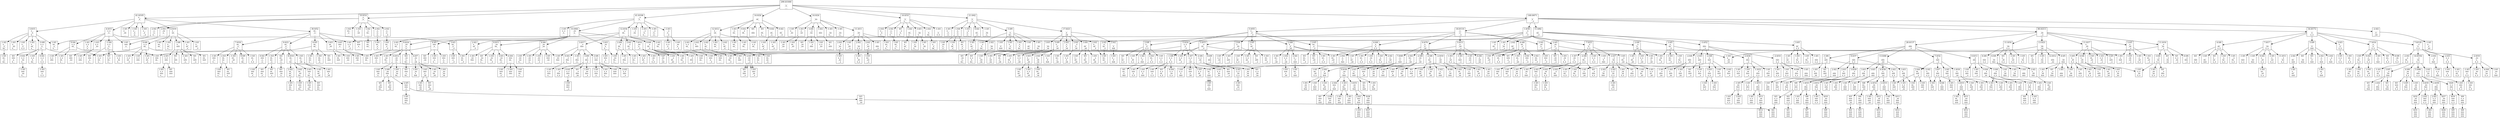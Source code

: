 digraph G {
    node [shape=box];
    "299.0/1000
___
_x_
___
" -> "41.0/105
o__
_x_
___
"
    "299.0/1000
___
_x_
___
" -> "10.0/14
_o_
_x_
___
"
    "299.0/1000
___
_x_
___
" -> "41.0/106
__o
_x_
___
"
    "299.0/1000
___
_x_
___
" -> "14.0/24
___
ox_
___
"
    "299.0/1000
___
_x_
___
" -> "14.0/24
___
_xo
___
"
    "299.0/1000
___
_x_
___
" -> "10.0/14
___
_x_
o__
"
    "299.0/1000
___
_x_
___
" -> "21.0/42
___
_x_
_o_
"
    "299.0/1000
___
_x_
___
" -> "148.0/671
___
_x_
__o
"
    "41.0/105
o__
_x_
___
" -> "30.0/52
ox_
_x_
___
"
    "41.0/105
o__
_x_
___
" -> "4.0/15
o_x
_x_
___
"
    "41.0/105
o__
_x_
___
" -> "6.0/19
o__
xx_
___
"
    "41.0/105
o__
_x_
___
" -> "-1.0/1
o__
_xx
___
"
    "41.0/105
o__
_x_
___
" -> "3.0/15
o__
_x_
x__
"
    "41.0/105
o__
_x_
___
" -> "-1.0/1
o__
_x_
_x_
"
    "41.0/105
o__
_x_
___
" -> "-1.0/1
o__
_x_
__x
"
    "10.0/14
_o_
_x_
___
" -> "1.0/2
xo_
_x_
___
"
    "10.0/14
_o_
_x_
___
" -> "2.0/2
_ox
_x_
___
"
    "10.0/14
_o_
_x_
___
" -> "1.0/2
_o_
xx_
___
"
    "10.0/14
_o_
_x_
___
" -> "-1.0/1
_o_
_xx
___
"
    "10.0/14
_o_
_x_
___
" -> "2.0/2
_o_
_x_
x__
"
    "10.0/14
_o_
_x_
___
" -> "2.0/2
_o_
_x_
_x_
"
    "10.0/14
_o_
_x_
___
" -> "2.0/2
_o_
_x_
__x
"
    "41.0/106
__o
_x_
___
" -> "-1.0/1
x_o
_x_
___
"
    "41.0/106
__o
_x_
___
" -> "33.0/64
_xo
_x_
___
"
    "41.0/106
__o
_x_
___
" -> "12.0/34
__o
xx_
___
"
    "41.0/106
__o
_x_
___
" -> "-1.0/1
__o
_xx
___
"
    "41.0/106
__o
_x_
___
" -> "-1.0/1
__o
_x_
x__
"
    "41.0/106
__o
_x_
___
" -> "-1.0/1
__o
_x_
_x_
"
    "41.0/106
__o
_x_
___
" -> "-1.0/3
__o
_x_
__x
"
    "14.0/24
___
ox_
___
" -> "12.0/12
x__
ox_
___
"
    "14.0/24
___
ox_
___
" -> "1.0/3
_x_
ox_
___
"
    "14.0/24
___
ox_
___
" -> "0.0/2
__x
ox_
___
"
    "14.0/24
___
ox_
___
" -> "0/1
___
oxx
___
"
    "14.0/24
___
ox_
___
" -> "0/1
___
ox_
x__
"
    "14.0/24
___
ox_
___
" -> "0.0/2
___
ox_
_x_
"
    "14.0/24
___
ox_
___
" -> "0.0/2
___
ox_
__x
"
    "14.0/24
___
_xo
___
" -> "-1.0/1
x__
_xo
___
"
    "14.0/24
___
_xo
___
" -> "1.0/3
_x_
_xo
___
"
    "14.0/24
___
_xo
___
" -> "3.0/4
__x
_xo
___
"
    "14.0/24
___
_xo
___
" -> "1.0/2
___
xxo
___
"
    "14.0/24
___
_xo
___
" -> "-1.0/1
___
_xo
x__
"
    "14.0/24
___
_xo
___
" -> "-1.0/1
___
_xo
_x_
"
    "14.0/24
___
_xo
___
" -> "11.0/11
___
_xo
__x
"
    "10.0/14
___
_x_
o__
" -> "2.0/2
x__
_x_
o__
"
    "10.0/14
___
_x_
o__
" -> "2.0/2
_x_
_x_
o__
"
    "10.0/14
___
_x_
o__
" -> "0/1
__x
_x_
o__
"
    "10.0/14
___
_x_
o__
" -> "1.0/2
___
xx_
o__
"
    "10.0/14
___
_x_
o__
" -> "3.0/3
___
_xx
o__
"
    "10.0/14
___
_x_
o__
" -> "2.0/2
___
_x_
ox_
"
    "10.0/14
___
_x_
o__
" -> "-1.0/1
___
_x_
o_x
"
    "21.0/42
___
_x_
_o_
" -> "-1.0/1
x__
_x_
_o_
"
    "21.0/42
___
_x_
_o_
" -> "1.0/4
_x_
_x_
_o_
"
    "21.0/42
___
_x_
_o_
" -> "-1.0/1
__x
_x_
_o_
"
    "21.0/42
___
_x_
_o_
" -> "0.0/2
___
xx_
_o_
"
    "21.0/42
___
_x_
_o_
" -> "-1.0/1
___
_xx
_o_
"
    "21.0/42
___
_x_
_o_
" -> "5.0/9
___
_x_
xo_
"
    "21.0/42
___
_x_
_o_
" -> "17.0/23
___
_x_
_ox
"
    "148.0/671
___
_x_
__o
" -> "5.0/55
x__
_x_
__o
"
    "148.0/671
___
_x_
__o
" -> "18.0/110
_x_
_x_
__o
"
    "148.0/671
___
_x_
__o
" -> "1.0/36
__x
_x_
__o
"
    "148.0/671
___
_x_
__o
" -> "11.0/82
___
xx_
__o
"
    "148.0/671
___
_x_
__o
" -> "80.0/213
___
_xx
__o
"
    "148.0/671
___
_x_
__o
" -> "34.0/172
___
_x_
x_o
"
    "148.0/671
___
_x_
__o
" -> "-2.0/2
___
_x_
_xo
"
    "30.0/52
ox_
_x_
___
" -> "3.0/3
oxo
_x_
___
"
    "30.0/52
ox_
_x_
___
" -> "4.0/5
ox_
ox_
___
"
    "30.0/52
ox_
_x_
___
" -> "3.0/3
ox_
_xo
___
"
    "30.0/52
ox_
_x_
___
" -> "7.0/16
ox_
_x_
o__
"
    "30.0/52
ox_
_x_
___
" -> "9.0/21
ox_
_x_
_o_
"
    "30.0/52
ox_
_x_
___
" -> "3.0/3
ox_
_x_
__o
"
    "4.0/15
o_x
_x_
___
" -> "1.0/1
oox
_x_
___
"
    "4.0/15
o_x
_x_
___
" -> "0.0/4
o_x
ox_
___
"
    "4.0/15
o_x
_x_
___
" -> "1.0/3
o_x
_xo
___
"
    "4.0/15
o_x
_x_
___
" -> "-1.0/4
o_x
_x_
o__
"
    "4.0/15
o_x
_x_
___
" -> "1.0/1
o_x
_x_
_o_
"
    "4.0/15
o_x
_x_
___
" -> "1.0/1
o_x
_x_
__o
"
    "6.0/19
o__
xx_
___
" -> "1.0/1
oo_
xx_
___
"
    "6.0/19
o__
xx_
___
" -> "0.0/6
o_o
xx_
___
"
    "6.0/19
o__
xx_
___
" -> "1.0/8
o__
xxo
___
"
    "6.0/19
o__
xx_
___
" -> "1.0/1
o__
xx_
o__
"
    "6.0/19
o__
xx_
___
" -> "1.0/1
o__
xx_
_o_
"
    "6.0/19
o__
xx_
___
" -> "1.0/1
o__
xx_
__o
"
    "3.0/15
o__
_x_
x__
" -> "1.0/1
oo_
_x_
x__
"
    "3.0/15
o__
_x_
x__
" -> "-3.0/8
o_o
_x_
x__
"
    "3.0/15
o__
_x_
x__
" -> "1.0/1
o__
ox_
x__
"
    "3.0/15
o__
_x_
x__
" -> "1.0/1
o__
_xo
x__
"
    "3.0/15
o__
_x_
x__
" -> "1.0/2
o__
_x_
xo_
"
    "3.0/15
o__
_x_
x__
" -> "1.0/1
o__
_x_
x_o
"
    "1.0/2
xo_
_x_
___
" -> "0/1
xoo
_x_
___
"
    "2.0/2
_ox
_x_
___
" -> "1.0/1
oox
_x_
___
"
    "1.0/2
_o_
xx_
___
" -> "0/1
oo_
xx_
___
"
    "2.0/2
_o_
_x_
x__
" -> "1.0/1
oo_
_x_
x__
"
    "2.0/2
_o_
_x_
_x_
" -> "1.0/1
oo_
_x_
_x_
"
    "2.0/2
_o_
_x_
__x
" -> "1.0/1
oo_
_x_
__x
"
    "33.0/64
_xo
_x_
___
" -> "4.0/5
oxo
_x_
___
"
    "33.0/64
_xo
_x_
___
" -> "6.0/11
_xo
ox_
___
"
    "33.0/64
_xo
_x_
___
" -> "4.0/6
_xo
_xo
___
"
    "33.0/64
_xo
_x_
___
" -> "3.0/3
_xo
_x_
o__
"
    "33.0/64
_xo
_x_
___
" -> "9.0/24
_xo
_x_
_o_
"
    "33.0/64
_xo
_x_
___
" -> "7.0/14
_xo
_x_
__o
"
    "12.0/34
__o
xx_
___
" -> "2.0/2
o_o
xx_
___
"
    "12.0/34
__o
xx_
___
" -> "2.0/2
_oo
xx_
___
"
    "12.0/34
__o
xx_
___
" -> "3.0/17
__o
xxo
___
"
    "12.0/34
__o
xx_
___
" -> "2.0/4
__o
xx_
o__
"
    "12.0/34
__o
xx_
___
" -> "2.0/2
__o
xx_
_o_
"
    "12.0/34
__o
xx_
___
" -> "0.0/6
__o
xx_
__o
"
    "-1.0/3
__o
_x_
__x
" -> "-1.0/1
o_o
_x_
__x
"
    "-1.0/3
__o
_x_
__x
" -> "-1.0/1
_oo
_x_
__x
"
    "12.0/12
x__
ox_
___
" -> "1.0/1
xo_
ox_
___
"
    "12.0/12
x__
ox_
___
" -> "2.0/2
x_o
ox_
___
"
    "12.0/12
x__
ox_
___
" -> "2.0/2
x__
oxo
___
"
    "12.0/12
x__
ox_
___
" -> "2.0/2
x__
ox_
o__
"
    "12.0/12
x__
ox_
___
" -> "2.0/2
x__
ox_
_o_
"
    "12.0/12
x__
ox_
___
" -> "2.0/2
x__
ox_
__o
"
    "1.0/3
_x_
ox_
___
" -> "1.0/1
ox_
ox_
___
"
    "1.0/3
_x_
ox_
___
" -> "-1.0/1
_xo
ox_
___
"
    "0.0/2
__x
ox_
___
" -> "-1.0/1
o_x
ox_
___
"
    "0.0/2
___
ox_
_x_
" -> "-1.0/1
o__
ox_
_x_
"
    "0.0/2
___
ox_
__x
" -> "-1.0/1
o__
ox_
__x
"
    "1.0/3
_x_
_xo
___
" -> "1.0/1
ox_
_xo
___
"
    "1.0/3
_x_
_xo
___
" -> "-1.0/1
_xo
_xo
___
"
    "3.0/4
__x
_xo
___
" -> "1.0/1
o_x
_xo
___
"
    "3.0/4
__x
_xo
___
" -> "0/1
_ox
_xo
___
"
    "3.0/4
__x
_xo
___
" -> "1.0/1
__x
oxo
___
"
    "1.0/2
___
xxo
___
" -> "0/1
o__
xxo
___
"
    "11.0/11
___
_xo
__x
" -> "1.0/1
o__
_xo
__x
"
    "11.0/11
___
_xo
__x
" -> "2.0/2
_o_
_xo
__x
"
    "11.0/11
___
_xo
__x
" -> "2.0/2
__o
_xo
__x
"
    "11.0/11
___
_xo
__x
" -> "1.0/1
___
oxo
__x
"
    "11.0/11
___
_xo
__x
" -> "2.0/2
___
_xo
o_x
"
    "11.0/11
___
_xo
__x
" -> "2.0/2
___
_xo
_ox
"
    "2.0/2
x__
_x_
o__
" -> "1.0/1
xo_
_x_
o__
"
    "2.0/2
_x_
_x_
o__
" -> "1.0/1
ox_
_x_
o__
"
    "1.0/2
___
xx_
o__
" -> "0/1
o__
xx_
o__
"
    "3.0/3
___
_xx
o__
" -> "1.0/1
o__
_xx
o__
"
    "3.0/3
___
_xx
o__
" -> "1.0/1
_o_
_xx
o__
"
    "2.0/2
___
_x_
ox_
" -> "1.0/1
o__
_x_
ox_
"
    "1.0/4
_x_
_x_
_o_
" -> "0/1
ox_
_x_
_o_
"
    "1.0/4
_x_
_x_
_o_
" -> "1.0/1
_xo
_x_
_o_
"
    "1.0/4
_x_
_x_
_o_
" -> "-1.0/1
_x_
ox_
_o_
"
    "0.0/2
___
xx_
_o_
" -> "-1.0/1
o__
xx_
_o_
"
    "5.0/9
___
_x_
xo_
" -> "1.0/1
o__
_x_
xo_
"
    "5.0/9
___
_x_
xo_
" -> "1.0/1
_o_
_x_
xo_
"
    "5.0/9
___
_x_
xo_
" -> "-1.0/3
__o
_x_
xo_
"
    "5.0/9
___
_x_
xo_
" -> "1.0/1
___
ox_
xo_
"
    "5.0/9
___
_x_
xo_
" -> "1.0/1
___
_xo
xo_
"
    "5.0/9
___
_x_
xo_
" -> "1.0/1
___
_x_
xoo
"
    "17.0/23
___
_x_
_ox
" -> "5.0/9
o__
_x_
_ox
"
    "17.0/23
___
_x_
_ox
" -> "2.0/2
_o_
_x_
_ox
"
    "17.0/23
___
_x_
_ox
" -> "2.0/2
__o
_x_
_ox
"
    "17.0/23
___
_x_
_ox
" -> "3.0/4
___
ox_
_ox
"
    "17.0/23
___
_x_
_ox
" -> "3.0/3
___
_xo
_ox
"
    "17.0/23
___
_x_
_ox
" -> "2.0/2
___
_x_
oox
"
    "5.0/55
x__
_x_
__o
" -> "2.0/5
xo_
_x_
__o
"
    "5.0/55
x__
_x_
__o
" -> "-5.0/24
x_o
_x_
__o
"
    "5.0/55
x__
_x_
__o
" -> "2.0/5
x__
ox_
__o
"
    "5.0/55
x__
_x_
__o
" -> "2.0/4
x__
_xo
__o
"
    "5.0/55
x__
_x_
__o
" -> "2.0/8
x__
_x_
o_o
"
    "5.0/55
x__
_x_
__o
" -> "2.0/8
x__
_x_
_oo
"
    "18.0/110
_x_
_x_
__o
" -> "4.0/8
ox_
_x_
__o
"
    "18.0/110
_x_
_x_
__o
" -> "2.0/2
_xo
_x_
__o
"
    "18.0/110
_x_
_x_
__o
" -> "2.0/2
_x_
ox_
__o
"
    "18.0/110
_x_
_x_
__o
" -> "5.0/13
_x_
_xo
__o
"
    "18.0/110
_x_
_x_
__o
" -> "4.0/8
_x_
_x_
o_o
"
    "18.0/110
_x_
_x_
__o
" -> "0.0/76
_x_
_x_
_oo
"
    "1.0/36
__x
_x_
__o
" -> "1.0/1
o_x
_x_
__o
"
    "1.0/36
__x
_x_
__o
" -> "2.0/5
_ox
_x_
__o
"
    "1.0/36
__x
_x_
__o
" -> "1.0/1
__x
ox_
__o
"
    "1.0/36
__x
_x_
__o
" -> "1.0/1
__x
_xo
__o
"
    "1.0/36
__x
_x_
__o
" -> "-7.0/23
__x
_x_
o_o
"
    "1.0/36
__x
_x_
__o
" -> "2.0/4
__x
_x_
_oo
"
    "11.0/82
___
xx_
__o
" -> "2.0/2
o__
xx_
__o
"
    "11.0/82
___
xx_
__o
" -> "3.0/5
_o_
xx_
__o
"
    "11.0/82
___
xx_
__o
" -> "5.0/15
__o
xx_
__o
"
    "11.0/82
___
xx_
__o
" -> "-5.0/52
___
xxo
__o
"
    "11.0/82
___
xx_
__o
" -> "3.0/5
___
xx_
o_o
"
    "11.0/82
___
xx_
__o
" -> "2.0/2
___
xx_
_oo
"
    "80.0/213
___
_xx
__o
" -> "11.0/17
o__
_xx
__o
"
    "80.0/213
___
_xx
__o
" -> "5.0/5
_o_
_xx
__o
"
    "80.0/213
___
_xx
__o
" -> "11.0/16
__o
_xx
__o
"
    "80.0/213
___
_xx
__o
" -> "28.0/137
___
oxx
__o
"
    "80.0/213
___
_xx
__o
" -> "11.0/16
___
_xx
o_o
"
    "80.0/213
___
_xx
__o
" -> "13.0/21
___
_xx
_oo
"
    "34.0/172
___
_x_
x_o
" -> "3.0/3
o__
_x_
x_o
"
    "34.0/172
___
_x_
x_o
" -> "7.0/16
_o_
_x_
x_o
"
    "34.0/172
___
_x_
x_o
" -> "7.0/120
__o
_x_
x_o
"
    "34.0/172
___
_x_
x_o
" -> "4.0/6
___
ox_
x_o
"
    "34.0/172
___
_x_
x_o
" -> "7.0/17
___
_xo
x_o
"
    "34.0/172
___
_x_
x_o
" -> "5.0/9
___
_x_
xoo
"
    "-2.0/2
___
_x_
_xo
" -> "-1.0/1
o__
_x_
_xo
"
    "3.0/3
oxo
_x_
___
" -> "1.0/1
oxo
xx_
___
"
    "3.0/3
oxo
_x_
___
" -> "1.0/1
oxo
_xx
___
"
    "4.0/5
ox_
ox_
___
" -> "1.0/1
oxx
ox_
___
"
    "4.0/5
ox_
ox_
___
" -> "0/1
ox_
oxx
___
"
    "4.0/5
ox_
ox_
___
" -> "1.0/1
ox_
ox_
x__
"
    "4.0/5
ox_
ox_
___
" -> "1.0/1
ox_
ox_
_x_
"
    "3.0/3
ox_
_xo
___
" -> "1.0/1
oxx
_xo
___
"
    "3.0/3
ox_
_xo
___
" -> "1.0/1
ox_
xxo
___
"
    "7.0/16
ox_
_x_
o__
" -> "-1.0/1
oxx
_x_
o__
"
    "7.0/16
ox_
_x_
o__
" -> "2.0/3
ox_
xx_
o__
"
    "7.0/16
ox_
_x_
o__
" -> "-1.0/1
ox_
_xx
o__
"
    "7.0/16
ox_
_x_
o__
" -> "9.0/9
ox_
_x_
ox_
"
    "7.0/16
ox_
_x_
o__
" -> "-1.0/1
ox_
_x_
o_x
"
    "9.0/21
ox_
_x_
_o_
" -> "0.0/2
oxx
_x_
_o_
"
    "9.0/21
ox_
_x_
_o_
" -> "1.0/3
ox_
xx_
_o_
"
    "9.0/21
ox_
_x_
_o_
" -> "0/2
ox_
_xx
_o_
"
    "9.0/21
ox_
_x_
_o_
" -> "8.0/10
ox_
_x_
xo_
"
    "9.0/21
ox_
_x_
_o_
" -> "1.0/3
ox_
_x_
_ox
"
    "3.0/3
ox_
_x_
__o
" -> "1.0/1
oxx
_x_
__o
"
    "3.0/3
ox_
_x_
__o
" -> "1.0/1
ox_
xx_
__o
"
    "0.0/4
o_x
ox_
___
" -> "1.0/1
oxx
ox_
___
"
    "0.0/4
o_x
ox_
___
" -> "-1.0/1
o_x
oxx
___
"
    "0.0/4
o_x
ox_
___
" -> "1.0/1
o_x
ox_
x__
"
    "1.0/3
o_x
_xo
___
" -> "0/1
oxx
_xo
___
"
    "1.0/3
o_x
_xo
___
" -> "1.0/1
o_x
xxo
___
"
    "-1.0/4
o_x
_x_
o__
" -> "0/1
oxx
_x_
o__
"
    "-1.0/4
o_x
_x_
o__
" -> "0/1
o_x
xx_
o__
"
    "-1.0/4
o_x
_x_
o__
" -> "-1.0/1
o_x
_xx
o__
"
    "0.0/6
o_o
xx_
___
" -> "1.0/1
oxo
xx_
___
"
    "0.0/6
o_o
xx_
___
" -> "1.0/1
o_o
xxx
___
"
    "0.0/6
o_o
xx_
___
" -> "-1.0/1
o_o
xx_
x__
"
    "0.0/6
o_o
xx_
___
" -> "1.0/1
o_o
xx_
_x_
"
    "0.0/6
o_o
xx_
___
" -> "-1.0/1
o_o
xx_
__x
"
    "1.0/8
o__
xxo
___
" -> "0/1
ox_
xxo
___
"
    "1.0/8
o__
xxo
___
" -> "2.0/3
o_x
xxo
___
"
    "1.0/8
o__
xxo
___
" -> "0/1
o__
xxo
x__
"
    "1.0/8
o__
xxo
___
" -> "-1.0/1
o__
xxo
_x_
"
    "1.0/8
o__
xxo
___
" -> "0/1
o__
xxo
__x
"
    "-3.0/8
o_o
_x_
x__
" -> "0/1
oxo
_x_
x__
"
    "-3.0/8
o_o
_x_
x__
" -> "-1.0/1
o_o
xx_
x__
"
    "-3.0/8
o_o
_x_
x__
" -> "0.0/2
o_o
_xx
x__
"
    "-3.0/8
o_o
_x_
x__
" -> "-1.0/1
o_o
_x_
xx_
"
    "-3.0/8
o_o
_x_
x__
" -> "0.0/2
o_o
_x_
x_x
"
    "1.0/2
o__
_x_
xo_
" -> "1.0/1
ox_
_x_
xo_
"
    "4.0/5
oxo
_x_
___
" -> "1.0/1
oxo
xx_
___
"
    "4.0/5
oxo
_x_
___
" -> "0/1
oxo
_xx
___
"
    "4.0/5
oxo
_x_
___
" -> "1.0/1
oxo
_x_
x__
"
    "4.0/5
oxo
_x_
___
" -> "1.0/1
oxo
_x_
_x_
"
    "6.0/11
_xo
ox_
___
" -> "4.0/4
xxo
ox_
___
"
    "6.0/11
_xo
ox_
___
" -> "-1.0/1
_xo
oxx
___
"
    "6.0/11
_xo
ox_
___
" -> "0/1
_xo
ox_
x__
"
    "6.0/11
_xo
ox_
___
" -> "3.0/3
_xo
ox_
_x_
"
    "6.0/11
_xo
ox_
___
" -> "-1.0/1
_xo
ox_
__x
"
    "4.0/6
_xo
_xo
___
" -> "1.0/1
xxo
_xo
___
"
    "4.0/6
_xo
_xo
___
" -> "-1.0/1
_xo
xxo
___
"
    "4.0/6
_xo
_xo
___
" -> "1.0/1
_xo
_xo
x__
"
    "4.0/6
_xo
_xo
___
" -> "1.0/1
_xo
_xo
_x_
"
    "4.0/6
_xo
_xo
___
" -> "1.0/1
_xo
_xo
__x
"
    "3.0/3
_xo
_x_
o__
" -> "1.0/1
xxo
_x_
o__
"
    "3.0/3
_xo
_x_
o__
" -> "1.0/1
_xo
xx_
o__
"
    "9.0/24
_xo
_x_
_o_
" -> "-1.0/1
xxo
_x_
_o_
"
    "9.0/24
_xo
_x_
_o_
" -> "-1.0/1
_xo
xx_
_o_
"
    "9.0/24
_xo
_x_
_o_
" -> "6.0/12
_xo
_xx
_o_
"
    "9.0/24
_xo
_x_
_o_
" -> "0/2
_xo
_x_
xo_
"
    "9.0/24
_xo
_x_
_o_
" -> "4.0/7
_xo
_x_
_ox
"
    "7.0/14
_xo
_x_
__o
" -> "-1.0/1
xxo
_x_
__o
"
    "7.0/14
_xo
_x_
__o
" -> "-1.0/1
_xo
xx_
__o
"
    "7.0/14
_xo
_x_
__o
" -> "2.0/3
_xo
_xx
__o
"
    "7.0/14
_xo
_x_
__o
" -> "-1.0/1
_xo
_x_
x_o
"
    "7.0/14
_xo
_x_
__o
" -> "7.0/7
_xo
_x_
_xo
"
    "2.0/2
o_o
xx_
___
" -> "1.0/1
oxo
xx_
___
"
    "2.0/2
_oo
xx_
___
" -> "1.0/1
xoo
xx_
___
"
    "3.0/17
__o
xxo
___
" -> "2.0/6
x_o
xxo
___
"
    "3.0/17
__o
xxo
___
" -> "-1.0/1
_xo
xxo
___
"
    "3.0/17
__o
xxo
___
" -> "0.0/2
__o
xxo
x__
"
    "3.0/17
__o
xxo
___
" -> "-1.0/1
__o
xxo
_x_
"
    "3.0/17
__o
xxo
___
" -> "3.0/6
__o
xxo
__x
"
    "2.0/4
__o
xx_
o__
" -> "-1.0/1
x_o
xx_
o__
"
    "2.0/4
__o
xx_
o__
" -> "1.0/1
_xo
xx_
o__
"
    "2.0/4
__o
xx_
o__
" -> "1.0/1
__o
xxx
o__
"
    "2.0/2
__o
xx_
_o_
" -> "1.0/1
x_o
xx_
_o_
"
    "0.0/6
__o
xx_
__o
" -> "-1.0/1
x_o
xx_
__o
"
    "0.0/6
__o
xx_
__o
" -> "1.0/1
_xo
xx_
__o
"
    "0.0/6
__o
xx_
__o
" -> "1.0/1
__o
xxx
__o
"
    "0.0/6
__o
xx_
__o
" -> "-1.0/1
__o
xx_
x_o
"
    "0.0/6
__o
xx_
__o
" -> "-1.0/1
__o
xx_
_xo
"
    "2.0/2
x_o
ox_
___
" -> "1.0/1
xxo
ox_
___
"
    "2.0/2
x__
oxo
___
" -> "1.0/1
xx_
oxo
___
"
    "2.0/2
x__
ox_
o__
" -> "1.0/1
xx_
ox_
o__
"
    "2.0/2
x__
ox_
_o_
" -> "1.0/1
xx_
ox_
_o_
"
    "2.0/2
x__
ox_
__o
" -> "1.0/1
xx_
ox_
__o
"
    "2.0/2
_o_
_xo
__x
" -> "1.0/1
xo_
_xo
__x
"
    "2.0/2
__o
_xo
__x
" -> "1.0/1
x_o
_xo
__x
"
    "2.0/2
___
_xo
o_x
" -> "1.0/1
x__
_xo
o_x
"
    "2.0/2
___
_xo
_ox
" -> "1.0/1
x__
_xo
_ox
"
    "-1.0/3
__o
_x_
xo_
" -> "0/1
x_o
_x_
xo_
"
    "-1.0/3
__o
_x_
xo_
" -> "0/1
_xo
_x_
xo_
"
    "5.0/9
o__
_x_
_ox
" -> "0/1
ox_
_x_
_ox
"
    "5.0/9
o__
_x_
_ox
" -> "0/1
o_x
_x_
_ox
"
    "5.0/9
o__
_x_
_ox
" -> "3.0/3
o__
xx_
_ox
"
    "5.0/9
o__
_x_
_ox
" -> "2.0/2
o__
_xx
_ox
"
    "5.0/9
o__
_x_
_ox
" -> "-1.0/1
o__
_x_
xox
"
    "2.0/2
_o_
_x_
_ox
" -> "1.0/1
xo_
_x_
_ox
"
    "2.0/2
__o
_x_
_ox
" -> "1.0/1
x_o
_x_
_ox
"
    "3.0/4
___
ox_
_ox
" -> "1.0/1
x__
ox_
_ox
"
    "3.0/4
___
ox_
_ox
" -> "0/1
_x_
ox_
_ox
"
    "3.0/4
___
ox_
_ox
" -> "1.0/1
__x
ox_
_ox
"
    "3.0/3
___
_xo
_ox
" -> "1.0/1
x__
_xo
_ox
"
    "3.0/3
___
_xo
_ox
" -> "1.0/1
_x_
_xo
_ox
"
    "2.0/2
___
_x_
oox
" -> "1.0/1
x__
_x_
oox
"
    "2.0/5
xo_
_x_
__o
" -> "0/1
xox
_x_
__o
"
    "2.0/5
xo_
_x_
__o
" -> "0/1
xo_
xx_
__o
"
    "2.0/5
xo_
_x_
__o
" -> "0/1
xo_
_xx
__o
"
    "2.0/5
xo_
_x_
__o
" -> "1.0/1
xo_
_x_
x_o
"
    "-5.0/24
x_o
_x_
__o
" -> "-1.0/1
xxo
_x_
__o
"
    "-5.0/24
x_o
_x_
__o
" -> "-1.0/1
x_o
xx_
__o
"
    "-5.0/24
x_o
_x_
__o
" -> "-2.0/6
x_o
_xx
__o
"
    "-5.0/24
x_o
_x_
__o
" -> "-1.0/8
x_o
_x_
x_o
"
    "-5.0/24
x_o
_x_
__o
" -> "-1.0/7
x_o
_x_
_xo
"
    "2.0/5
x__
ox_
__o
" -> "-1.0/1
xx_
ox_
__o
"
    "2.0/5
x__
ox_
__o
" -> "1.0/1
x_x
ox_
__o
"
    "2.0/5
x__
ox_
__o
" -> "0/1
x__
oxx
__o
"
    "2.0/5
x__
ox_
__o
" -> "1.0/1
x__
ox_
x_o
"
    "2.0/4
x__
_xo
__o
" -> "-1.0/1
xx_
_xo
__o
"
    "2.0/4
x__
_xo
__o
" -> "1.0/1
x_x
_xo
__o
"
    "2.0/4
x__
_xo
__o
" -> "1.0/1
x__
xxo
__o
"
    "2.0/8
x__
_x_
o_o
" -> "2.0/2
xx_
_x_
o_o
"
    "2.0/8
x__
_x_
o_o
" -> "1.0/1
x_x
_x_
o_o
"
    "2.0/8
x__
_x_
o_o
" -> "0/1
x__
xx_
o_o
"
    "2.0/8
x__
_x_
o_o
" -> "-1.0/1
x__
_xx
o_o
"
    "2.0/8
x__
_x_
o_o
" -> "1.0/2
x__
_x_
oxo
"
    "2.0/8
x__
_x_
_oo
" -> "-1.0/1
xx_
_x_
_oo
"
    "2.0/8
x__
_x_
_oo
" -> "2.0/2
x_x
_x_
_oo
"
    "2.0/8
x__
_x_
_oo
" -> "1.0/1
x__
xx_
_oo
"
    "2.0/8
x__
_x_
_oo
" -> "-1.0/1
x__
_xx
_oo
"
    "2.0/8
x__
_x_
_oo
" -> "2.0/2
x__
_x_
xoo
"
    "4.0/8
ox_
_x_
__o
" -> "2.0/2
oxx
_x_
__o
"
    "4.0/8
ox_
_x_
__o
" -> "2.0/2
ox_
xx_
__o
"
    "4.0/8
ox_
_x_
__o
" -> "1.0/1
ox_
_xx
__o
"
    "4.0/8
ox_
_x_
__o
" -> "-1.0/1
ox_
_x_
x_o
"
    "4.0/8
ox_
_x_
__o
" -> "1.0/1
ox_
_x_
_xo
"
    "2.0/2
_xo
_x_
__o
" -> "1.0/1
xxo
_x_
__o
"
    "2.0/2
_x_
ox_
__o
" -> "1.0/1
xx_
ox_
__o
"
    "5.0/13
_x_
_xo
__o
" -> "-1.0/1
xx_
_xo
__o
"
    "5.0/13
_x_
_xo
__o
" -> "-1.0/1
_xx
_xo
__o
"
    "5.0/13
_x_
_xo
__o
" -> "-1.0/1
_x_
xxo
__o
"
    "5.0/13
_x_
_xo
__o
" -> "1.0/3
_x_
_xo
x_o
"
    "5.0/13
_x_
_xo
__o
" -> "6.0/6
_x_
_xo
_xo
"
    "4.0/8
_x_
_x_
o_o
" -> "1.0/1
xx_
_x_
o_o
"
    "4.0/8
_x_
_x_
o_o
" -> "1.0/1
_xx
_x_
o_o
"
    "4.0/8
_x_
_x_
o_o
" -> "-1.0/1
_x_
xx_
o_o
"
    "4.0/8
_x_
_x_
o_o
" -> "2.0/2
_x_
_xx
o_o
"
    "4.0/8
_x_
_x_
o_o
" -> "2.0/2
_x_
_x_
oxo
"
    "0.0/76
_x_
_x_
_oo
" -> "-2.0/2
xx_
_x_
_oo
"
    "0.0/76
_x_
_x_
_oo
" -> "-2.0/8
_xx
_x_
_oo
"
    "0.0/76
_x_
_x_
_oo
" -> "-2.0/6
_x_
xx_
_oo
"
    "0.0/76
_x_
_x_
_oo
" -> "-2.0/10
_x_
_xx
_oo
"
    "0.0/76
_x_
_x_
_oo
" -> "7.0/49
_x_
_x_
xoo
"
    "2.0/5
_ox
_x_
__o
" -> "0/1
xox
_x_
__o
"
    "2.0/5
_ox
_x_
__o
" -> "1.0/1
_ox
xx_
__o
"
    "2.0/5
_ox
_x_
__o
" -> "0/1
_ox
_xx
__o
"
    "2.0/5
_ox
_x_
__o
" -> "1.0/1
_ox
_x_
x_o
"
    "-7.0/23
__x
_x_
o_o
" -> "-1.0/1
x_x
_x_
o_o
"
    "-7.0/23
__x
_x_
o_o
" -> "-1.0/7
_xx
_x_
o_o
"
    "-7.0/23
__x
_x_
o_o
" -> "-2.0/6
__x
xx_
o_o
"
    "-7.0/23
__x
_x_
o_o
" -> "-2.0/7
__x
_xx
o_o
"
    "-7.0/23
__x
_x_
o_o
" -> "-1.0/1
__x
_x_
oxo
"
    "2.0/4
__x
_x_
_oo
" -> "1.0/1
x_x
_x_
_oo
"
    "2.0/4
__x
_x_
_oo
" -> "1.0/1
_xx
_x_
_oo
"
    "2.0/4
__x
_x_
_oo
" -> "1.0/1
__x
xx_
_oo
"
    "2.0/2
o__
xx_
__o
" -> "1.0/1
ox_
xx_
__o
"
    "3.0/5
_o_
xx_
__o
" -> "-1.0/1
xo_
xx_
__o
"
    "3.0/5
_o_
xx_
__o
" -> "1.0/1
_ox
xx_
__o
"
    "3.0/5
_o_
xx_
__o
" -> "1.0/1
_o_
xxx
__o
"
    "3.0/5
_o_
xx_
__o
" -> "1.0/1
_o_
xx_
x_o
"
    "5.0/15
__o
xx_
__o
" -> "-1.0/1
x_o
xx_
__o
"
    "5.0/15
__o
xx_
__o
" -> "-1.0/1
_xo
xx_
__o
"
    "5.0/15
__o
xx_
__o
" -> "8.0/8
__o
xxx
__o
"
    "5.0/15
__o
xx_
__o
" -> "-1.0/1
__o
xx_
x_o
"
    "5.0/15
__o
xx_
__o
" -> "1.0/3
__o
xx_
_xo
"
    "-5.0/52
___
xxo
__o
" -> "-2.0/3
x__
xxo
__o
"
    "-5.0/52
___
xxo
__o
" -> "-2.0/8
_x_
xxo
__o
"
    "-5.0/52
___
xxo
__o
" -> "2.0/26
__x
xxo
__o
"
    "-5.0/52
___
xxo
__o
" -> "-2.0/10
___
xxo
x_o
"
    "-5.0/52
___
xxo
__o
" -> "-2.0/4
___
xxo
_xo
"
    "3.0/5
___
xx_
o_o
" -> "-1.0/1
x__
xx_
o_o
"
    "3.0/5
___
xx_
o_o
" -> "1.0/1
_x_
xx_
o_o
"
    "3.0/5
___
xx_
o_o
" -> "1.0/1
__x
xx_
o_o
"
    "3.0/5
___
xx_
o_o
" -> "1.0/1
___
xxx
o_o
"
    "2.0/2
___
xx_
_oo
" -> "1.0/1
x__
xx_
_oo
"
    "11.0/17
o__
_xx
__o
" -> "-1.0/1
ox_
_xx
__o
"
    "11.0/17
o__
_xx
__o
" -> "-1.0/1
o_x
_xx
__o
"
    "11.0/17
o__
_xx
__o
" -> "5.0/5
o__
xxx
__o
"
    "11.0/17
o__
_xx
__o
" -> "5.0/5
o__
_xx
x_o
"
    "11.0/17
o__
_xx
__o
" -> "4.0/4
o__
_xx
_xo
"
    "5.0/5
_o_
_xx
__o
" -> "1.0/1
xo_
_xx
__o
"
    "5.0/5
_o_
_xx
__o
" -> "1.0/1
_ox
_xx
__o
"
    "5.0/5
_o_
_xx
__o
" -> "1.0/1
_o_
xxx
__o
"
    "5.0/5
_o_
_xx
__o
" -> "1.0/1
_o_
_xx
x_o
"
    "11.0/16
__o
_xx
__o
" -> "0/1
x_o
_xx
__o
"
    "11.0/16
__o
_xx
__o
" -> "2.0/3
_xo
_xx
__o
"
    "11.0/16
__o
_xx
__o
" -> "6.0/6
__o
xxx
__o
"
    "11.0/16
__o
_xx
__o
" -> "3.0/4
__o
_xx
x_o
"
    "11.0/16
__o
_xx
__o
" -> "0/1
__o
_xx
_xo
"
    "28.0/137
___
oxx
__o
" -> "-1.0/6
x__
oxx
__o
"
    "28.0/137
___
oxx
__o
" -> "7.0/32
_x_
oxx
__o
"
    "28.0/137
___
oxx
__o
" -> "0.0/13
__x
oxx
__o
"
    "28.0/137
___
oxx
__o
" -> "9.0/37
___
oxx
x_o
"
    "28.0/137
___
oxx
__o
" -> "13.0/48
___
oxx
_xo
"
    "11.0/16
___
_xx
o_o
" -> "0/1
x__
_xx
o_o
"
    "11.0/16
___
_xx
o_o
" -> "-1.0/1
_x_
_xx
o_o
"
    "11.0/16
___
_xx
o_o
" -> "-1.0/1
__x
_xx
o_o
"
    "11.0/16
___
_xx
o_o
" -> "6.0/6
___
xxx
o_o
"
    "11.0/16
___
_xx
o_o
" -> "6.0/6
___
_xx
oxo
"
    "13.0/21
___
_xx
_oo
" -> "-1.0/1
x__
_xx
_oo
"
    "13.0/21
___
_xx
_oo
" -> "0/1
_x_
_xx
_oo
"
    "13.0/21
___
_xx
_oo
" -> "-1.0/1
__x
_xx
_oo
"
    "13.0/21
___
_xx
_oo
" -> "12.0/12
___
xxx
_oo
"
    "13.0/21
___
_xx
_oo
" -> "4.0/5
___
_xx
xoo
"
    "3.0/3
o__
_x_
x_o
" -> "1.0/1
ox_
_x_
x_o
"
    "3.0/3
o__
_x_
x_o
" -> "1.0/1
o_x
_x_
x_o
"
    "7.0/16
_o_
_x_
x_o
" -> "0/1
xo_
_x_
x_o
"
    "7.0/16
_o_
_x_
x_o
" -> "8.0/8
_ox
_x_
x_o
"
    "7.0/16
_o_
_x_
x_o
" -> "1.0/3
_o_
xx_
x_o
"
    "7.0/16
_o_
_x_
x_o
" -> "0.0/2
_o_
_xx
x_o
"
    "7.0/16
_o_
_x_
x_o
" -> "-1.0/1
_o_
_x_
xxo
"
    "7.0/120
__o
_x_
x_o
" -> "-2.0/3
x_o
_x_
x_o
"
    "7.0/120
__o
_x_
x_o
" -> "-2.0/10
_xo
_x_
x_o
"
    "7.0/120
__o
_x_
x_o
" -> "-2.0/2
__o
xx_
x_o
"
    "7.0/120
__o
_x_
x_o
" -> "14.0/102
__o
_xx
x_o
"
    "7.0/120
__o
_x_
x_o
" -> "-2.0/2
__o
_x_
xxo
"
    "4.0/6
___
ox_
x_o
" -> "0/1
x__
ox_
x_o
"
    "4.0/6
___
ox_
x_o
" -> "1.0/1
_x_
ox_
x_o
"
    "4.0/6
___
ox_
x_o
" -> "1.0/1
__x
ox_
x_o
"
    "4.0/6
___
ox_
x_o
" -> "0/1
___
oxx
x_o
"
    "4.0/6
___
ox_
x_o
" -> "1.0/1
___
ox_
xxo
"
    "7.0/17
___
_xo
x_o
" -> "0.0/2
x__
_xo
x_o
"
    "7.0/17
___
_xo
x_o
" -> "-1.0/1
_x_
_xo
x_o
"
    "7.0/17
___
_xo
x_o
" -> "11.0/11
__x
_xo
x_o
"
    "7.0/17
___
_xo
x_o
" -> "-1.0/1
___
xxo
x_o
"
    "7.0/17
___
_xo
x_o
" -> "-1.0/1
___
_xo
xxo
"
    "5.0/9
___
_x_
xoo
" -> "0/1
x__
_x_
xoo
"
    "5.0/9
___
_x_
xoo
" -> "2.0/2
_x_
_x_
xoo
"
    "5.0/9
___
_x_
xoo
" -> "2.0/2
__x
_x_
xoo
"
    "5.0/9
___
_x_
xoo
" -> "2.0/2
___
xx_
xoo
"
    "5.0/9
___
_x_
xoo
" -> "0/1
___
_xx
xoo
"
    "2.0/3
ox_
xx_
o__
" -> "1.0/1
oxo
xx_
o__
"
    "2.0/3
ox_
xx_
o__
" -> "0/1
ox_
xxo
o__
"
    "0.0/2
oxx
_x_
_o_
" -> "-1.0/1
oxx
ox_
_o_
"
    "1.0/3
ox_
xx_
_o_
" -> "0/1
oxo
xx_
_o_
"
    "1.0/3
ox_
xx_
_o_
" -> "0/1
ox_
xxo
_o_
"
    "0/2
ox_
_xx
_o_
" -> "0/1
oxo
_xx
_o_
"
    "8.0/10
ox_
_x_
xo_
" -> "2.0/3
oxo
_x_
xo_
"
    "8.0/10
ox_
_x_
xo_
" -> "2.0/2
ox_
ox_
xo_
"
    "8.0/10
ox_
_x_
xo_
" -> "2.0/2
ox_
_xo
xo_
"
    "8.0/10
ox_
_x_
xo_
" -> "2.0/2
ox_
_x_
xoo
"
    "1.0/3
ox_
_x_
_ox
" -> "1.0/1
oxo
_x_
_ox
"
    "1.0/3
ox_
_x_
_ox
" -> "-1.0/1
ox_
ox_
_ox
"
    "2.0/3
o_x
xxo
___
" -> "0/1
oox
xxo
___
"
    "2.0/3
o_x
xxo
___
" -> "1.0/1
o_x
xxo
o__
"
    "0.0/2
o_o
_xx
x__
" -> "-1.0/1
ooo
_xx
x__
"
    "0.0/2
o_o
_x_
x_x
" -> "-1.0/1
ooo
_x_
x_x
"
    "4.0/4
xxo
ox_
___
" -> "1.0/1
xxo
oxo
___
"
    "4.0/4
xxo
ox_
___
" -> "1.0/1
xxo
ox_
o__
"
    "4.0/4
xxo
ox_
___
" -> "1.0/1
xxo
ox_
_o_
"
    "6.0/12
_xo
_xx
_o_
" -> "1.0/1
oxo
_xx
_o_
"
    "6.0/12
_xo
_xx
_o_
" -> "2.0/8
_xo
oxx
_o_
"
    "6.0/12
_xo
_xx
_o_
" -> "1.0/1
_xo
_xx
oo_
"
    "6.0/12
_xo
_xx
_o_
" -> "1.0/1
_xo
_xx
_oo
"
    "0/2
_xo
_x_
xo_
" -> "0/1
oxo
_x_
xo_
"
    "4.0/7
_xo
_x_
_ox
" -> "1.0/3
oxo
_x_
_ox
"
    "4.0/7
_xo
_x_
_ox
" -> "1.0/1
_xo
ox_
_ox
"
    "4.0/7
_xo
_x_
_ox
" -> "1.0/1
_xo
_xo
_ox
"
    "4.0/7
_xo
_x_
_ox
" -> "1.0/1
_xo
_x_
oox
"
    "2.0/3
_xo
_xx
__o
" -> "1.0/1
oxo
_xx
__o
"
    "2.0/3
_xo
_xx
__o
" -> "0/1
_xo
oxx
__o
"
    "2.0/6
x_o
xxo
___
" -> "1.0/1
xoo
xxo
___
"
    "2.0/6
x_o
xxo
___
" -> "1.0/1
x_o
xxo
o__
"
    "2.0/6
x_o
xxo
___
" -> "1.0/1
x_o
xxo
_o_
"
    "2.0/6
x_o
xxo
___
" -> "-2.0/2
x_o
xxo
__o
"
    "0.0/2
__o
xxo
x__
" -> "-1.0/1
o_o
xxo
x__
"
    "3.0/6
__o
xxo
__x
" -> "0.0/2
o_o
xxo
__x
"
    "3.0/6
__o
xxo
__x
" -> "1.0/1
_oo
xxo
__x
"
    "3.0/6
__o
xxo
__x
" -> "1.0/1
__o
xxo
o_x
"
    "3.0/6
__o
xxo
__x
" -> "0/1
__o
xxo
_ox
"
    "3.0/3
o__
xx_
_ox
" -> "1.0/1
oo_
xx_
_ox
"
    "3.0/3
o__
xx_
_ox
" -> "1.0/1
o_o
xx_
_ox
"
    "2.0/2
o__
_xx
_ox
" -> "1.0/1
oo_
_xx
_ox
"
    "-2.0/6
x_o
_xx
__o
" -> "0/1
xoo
_xx
__o
"
    "-2.0/6
x_o
_xx
__o
" -> "0/1
x_o
oxx
__o
"
    "-2.0/6
x_o
_xx
__o
" -> "-2.0/2
x_o
_xx
o_o
"
    "-2.0/6
x_o
_xx
__o
" -> "0/1
x_o
_xx
_oo
"
    "-1.0/8
x_o
_x_
x_o
" -> "1.0/1
xoo
_x_
x_o
"
    "-1.0/8
x_o
_x_
x_o
" -> "0/1
x_o
ox_
x_o
"
    "-1.0/8
x_o
_x_
x_o
" -> "-4.0/4
x_o
_xo
x_o
"
    "-1.0/8
x_o
_x_
x_o
" -> "1.0/1
x_o
_x_
xoo
"
    "-1.0/7
x_o
_x_
_xo
" -> "0/1
xoo
_x_
_xo
"
    "-1.0/7
x_o
_x_
_xo
" -> "1.0/1
x_o
ox_
_xo
"
    "-1.0/7
x_o
_x_
_xo
" -> "-3.0/3
x_o
_xo
_xo
"
    "-1.0/7
x_o
_x_
_xo
" -> "1.0/1
x_o
_x_
oxo
"
    "2.0/2
xx_
_x_
o_o
" -> "1.0/1
xxo
_x_
o_o
"
    "1.0/2
x__
_x_
oxo
" -> "0/1
xo_
_x_
oxo
"
    "2.0/2
x_x
_x_
_oo
" -> "1.0/1
xox
_x_
_oo
"
    "2.0/2
x__
_x_
xoo
" -> "1.0/1
xo_
_x_
xoo
"
    "2.0/2
oxx
_x_
__o
" -> "1.0/1
oxx
ox_
__o
"
    "2.0/2
ox_
xx_
__o
" -> "1.0/1
oxo
xx_
__o
"
    "1.0/3
_x_
_xo
x_o
" -> "1.0/1
ox_
_xo
x_o
"
    "1.0/3
_x_
_xo
x_o
" -> "-1.0/1
_xo
_xo
x_o
"
    "2.0/2
_x_
_xx
o_o
" -> "1.0/1
ox_
_xx
o_o
"
    "-2.0/2
xx_
_x_
_oo
" -> "-1.0/1
xxo
_x_
_oo
"
    "-2.0/8
_xx
_x_
_oo
" -> "1.0/1
oxx
_x_
_oo
"
    "-2.0/8
_xx
_x_
_oo
" -> "1.0/1
_xx
ox_
_oo
"
    "-2.0/8
_xx
_x_
_oo
" -> "1.0/1
_xx
_xo
_oo
"
    "-2.0/8
_xx
_x_
_oo
" -> "-4.0/4
_xx
_x_
ooo
"
    "-2.0/6
_x_
xx_
_oo
" -> "1.0/1
ox_
xx_
_oo
"
    "-2.0/6
_x_
xx_
_oo
" -> "-1.0/1
_xo
xx_
_oo
"
    "-2.0/6
_x_
xx_
_oo
" -> "1.0/1
_x_
xxo
_oo
"
    "-2.0/6
_x_
xx_
_oo
" -> "-2.0/2
_x_
xx_
ooo
"
    "-2.0/10
_x_
_xx
_oo
" -> "1.0/1
ox_
_xx
_oo
"
    "-2.0/10
_x_
_xx
_oo
" -> "1.0/1
_xo
_xx
_oo
"
    "-2.0/10
_x_
_xx
_oo
" -> "1.0/1
_x_
oxx
_oo
"
    "-2.0/10
_x_
_xx
_oo
" -> "-6.0/6
_x_
_xx
ooo
"
    "7.0/49
_x_
_x_
xoo
" -> "2.0/2
ox_
_x_
xoo
"
    "7.0/49
_x_
_x_
xoo
" -> "0.0/39
_xo
_x_
xoo
"
    "7.0/49
_x_
_x_
xoo
" -> "2.0/3
_x_
ox_
xoo
"
    "7.0/49
_x_
_x_
xoo
" -> "2.0/4
_x_
_xo
xoo
"
    "-1.0/7
_xx
_x_
o_o
" -> "-2.0/2
oxx
_x_
o_o
"
    "-1.0/7
_xx
_x_
o_o
" -> "0.0/2
_xx
ox_
o_o
"
    "-1.0/7
_xx
_x_
o_o
" -> "1.0/1
_xx
_xo
o_o
"
    "-1.0/7
_xx
_x_
o_o
" -> "-1.0/1
_xx
_x_
ooo
"
    "-2.0/6
__x
xx_
o_o
" -> "-1.0/1
o_x
xx_
o_o
"
    "-2.0/6
__x
xx_
o_o
" -> "1.0/1
_ox
xx_
o_o
"
    "-2.0/6
__x
xx_
o_o
" -> "0/1
__x
xxo
o_o
"
    "-2.0/6
__x
xx_
o_o
" -> "-2.0/2
__x
xx_
ooo
"
    "-2.0/7
__x
_xx
o_o
" -> "-2.0/2
o_x
_xx
o_o
"
    "-2.0/7
__x
_xx
o_o
" -> "1.0/1
_ox
_xx
o_o
"
    "-2.0/7
__x
_xx
o_o
" -> "0/1
__x
oxx
o_o
"
    "-2.0/7
__x
_xx
o_o
" -> "-2.0/2
__x
_xx
ooo
"
    "1.0/3
__o
xx_
_xo
" -> "1.0/1
o_o
xx_
_xo
"
    "1.0/3
__o
xx_
_xo
" -> "-1.0/1
_oo
xx_
_xo
"
    "-2.0/3
x__
xxo
__o
" -> "0/1
xo_
xxo
__o
"
    "-2.0/3
x__
xxo
__o
" -> "-1.0/1
x_o
xxo
__o
"
    "-2.0/8
_x_
xxo
__o
" -> "1.0/1
ox_
xxo
__o
"
    "-2.0/8
_x_
xxo
__o
" -> "-2.0/2
_xo
xxo
__o
"
    "-2.0/8
_x_
xxo
__o
" -> "-3.0/3
_x_
xxo
o_o
"
    "-2.0/8
_x_
xxo
__o
" -> "1.0/1
_x_
xxo
_oo
"
    "2.0/26
__x
xxo
__o
" -> "1.0/1
o_x
xxo
__o
"
    "2.0/26
__x
xxo
__o
" -> "1.0/1
_ox
xxo
__o
"
    "2.0/26
__x
xxo
__o
" -> "-1.0/22
__x
xxo
o_o
"
    "2.0/26
__x
xxo
__o
" -> "1.0/1
__x
xxo
_oo
"
    "-2.0/10
___
xxo
x_o
" -> "1.0/1
o__
xxo
x_o
"
    "-2.0/10
___
xxo
x_o
" -> "1.0/1
_o_
xxo
x_o
"
    "-2.0/10
___
xxo
x_o
" -> "-6.0/6
__o
xxo
x_o
"
    "-2.0/10
___
xxo
x_o
" -> "1.0/1
___
xxo
xoo
"
    "-2.0/4
___
xxo
_xo
" -> "1.0/1
o__
xxo
_xo
"
    "-2.0/4
___
xxo
_xo
" -> "-1.0/1
_o_
xxo
_xo
"
    "-2.0/4
___
xxo
_xo
" -> "-1.0/1
__o
xxo
_xo
"
    "5.0/5
o__
_xx
x_o
" -> "1.0/1
oo_
_xx
x_o
"
    "5.0/5
o__
_xx
x_o
" -> "1.0/1
o_o
_xx
x_o
"
    "5.0/5
o__
_xx
x_o
" -> "1.0/1
o__
oxx
x_o
"
    "5.0/5
o__
_xx
x_o
" -> "1.0/1
o__
_xx
xoo
"
    "4.0/4
o__
_xx
_xo
" -> "1.0/1
oo_
_xx
_xo
"
    "4.0/4
o__
_xx
_xo
" -> "1.0/1
o_o
_xx
_xo
"
    "4.0/4
o__
_xx
_xo
" -> "1.0/1
o__
oxx
_xo
"
    "2.0/3
_xo
_xx
__o
" -> "1.0/1
oxo
_xx
__o
"
    "2.0/3
_xo
_xx
__o
" -> "0/1
_xo
oxx
__o
"
    "3.0/4
__o
_xx
x_o
" -> "1.0/1
o_o
_xx
x_o
"
    "3.0/4
__o
_xx
x_o
" -> "1.0/1
_oo
_xx
x_o
"
    "3.0/4
__o
_xx
x_o
" -> "0/1
__o
oxx
x_o
"
    "-1.0/6
x__
oxx
__o
" -> "0/1
xo_
oxx
__o
"
    "-1.0/6
x__
oxx
__o
" -> "0/1
x_o
oxx
__o
"
    "-1.0/6
x__
oxx
__o
" -> "-2.0/2
x__
oxx
o_o
"
    "-1.0/6
x__
oxx
__o
" -> "1.0/1
x__
oxx
_oo
"
    "7.0/32
_x_
oxx
__o
" -> "2.0/4
ox_
oxx
__o
"
    "7.0/32
_x_
oxx
__o
" -> "2.0/2
_xo
oxx
__o
"
    "7.0/32
_x_
oxx
__o
" -> "3.0/7
_x_
oxx
o_o
"
    "7.0/32
_x_
oxx
__o
" -> "1.0/18
_x_
oxx
_oo
"
    "0.0/13
__x
oxx
__o
" -> "1.0/1
o_x
oxx
__o
"
    "0.0/13
__x
oxx
__o
" -> "1.0/1
_ox
oxx
__o
"
    "0.0/13
__x
oxx
__o
" -> "-3.0/6
__x
oxx
o_o
"
    "0.0/13
__x
oxx
__o
" -> "0.0/4
__x
oxx
_oo
"
    "9.0/37
___
oxx
x_o
" -> "2.0/2
o__
oxx
x_o
"
    "9.0/37
___
oxx
x_o
" -> "2.0/3
_o_
oxx
x_o
"
    "9.0/37
___
oxx
x_o
" -> "3.0/29
__o
oxx
x_o
"
    "9.0/37
___
oxx
x_o
" -> "2.0/2
___
oxx
xoo
"
    "13.0/48
___
oxx
_xo
" -> "3.0/3
o__
oxx
_xo
"
    "13.0/48
___
oxx
_xo
" -> "4.0/38
_o_
oxx
_xo
"
    "13.0/48
___
oxx
_xo
" -> "3.0/3
__o
oxx
_xo
"
    "13.0/48
___
oxx
_xo
" -> "3.0/3
___
oxx
oxo
"
    "6.0/6
___
_xx
oxo
" -> "2.0/2
o__
_xx
oxo
"
    "6.0/6
___
_xx
oxo
" -> "1.0/1
_o_
_xx
oxo
"
    "6.0/6
___
_xx
oxo
" -> "1.0/1
__o
_xx
oxo
"
    "6.0/6
___
_xx
oxo
" -> "1.0/1
___
oxx
oxo
"
    "4.0/5
___
_xx
xoo
" -> "1.0/1
o__
_xx
xoo
"
    "4.0/5
___
_xx
xoo
" -> "1.0/1
_o_
_xx
xoo
"
    "4.0/5
___
_xx
xoo
" -> "0/1
__o
_xx
xoo
"
    "4.0/5
___
_xx
xoo
" -> "1.0/1
___
oxx
xoo
"
    "1.0/3
_o_
xx_
x_o
" -> "1.0/1
oo_
xx_
x_o
"
    "1.0/3
_o_
xx_
x_o
" -> "-1.0/1
_oo
xx_
x_o
"
    "0.0/2
_o_
_xx
x_o
" -> "-1.0/1
oo_
_xx
x_o
"
    "-2.0/3
x_o
_x_
x_o
" -> "-1.0/1
xoo
_x_
x_o
"
    "-2.0/3
x_o
_x_
x_o
" -> "-1.0/1
x_o
ox_
x_o
"
    "-2.0/10
_xo
_x_
x_o
" -> "-1.0/3
oxo
_x_
x_o
"
    "-2.0/10
_xo
_x_
x_o
" -> "1.0/1
_xo
ox_
x_o
"
    "-2.0/10
_xo
_x_
x_o
" -> "-4.0/4
_xo
_xo
x_o
"
    "-2.0/10
_xo
_x_
x_o
" -> "1.0/1
_xo
_x_
xoo
"
    "-2.0/2
__o
xx_
x_o
" -> "-1.0/1
o_o
xx_
x_o
"
    "14.0/102
__o
_xx
x_o
" -> "2.0/2
o_o
_xx
x_o
"
    "14.0/102
__o
_xx
x_o
" -> "4.0/8
_oo
_xx
x_o
"
    "14.0/102
__o
_xx
x_o
" -> "5.0/86
__o
oxx
x_o
"
    "14.0/102
__o
_xx
x_o
" -> "3.0/5
__o
_xx
xoo
"
    "-2.0/2
__o
_x_
xxo
" -> "-1.0/1
o_o
_x_
xxo
"
    "0.0/2
x__
_xo
x_o
" -> "-1.0/1
xo_
_xo
x_o
"
    "2.0/2
_x_
_x_
xoo
" -> "1.0/1
ox_
_x_
xoo
"
    "2.0/2
___
xx_
xoo
" -> "1.0/1
o__
xx_
xoo
"
    "2.0/3
oxo
_x_
xo_
" -> "0/1
oxo
xx_
xo_
"
    "2.0/3
oxo
_x_
xo_
" -> "1.0/1
oxo
_xx
xo_
"
    "2.0/2
ox_
ox_
xo_
" -> "1.0/1
oxx
ox_
xo_
"
    "2.0/2
ox_
_xo
xo_
" -> "1.0/1
oxx
_xo
xo_
"
    "2.0/2
ox_
_x_
xoo
" -> "1.0/1
oxx
_x_
xoo
"
    "2.0/8
_xo
oxx
_o_
" -> "2.0/5
xxo
oxx
_o_
"
    "2.0/8
_xo
oxx
_o_
" -> "0/1
_xo
oxx
xo_
"
    "2.0/8
_xo
oxx
_o_
" -> "0/1
_xo
oxx
_ox
"
    "1.0/3
oxo
_x_
_ox
" -> "0/1
oxo
xx_
_ox
"
    "1.0/3
oxo
_x_
_ox
" -> "1.0/1
oxo
_xx
_ox
"
    "0.0/2
o_o
xxo
__x
" -> "1.0/1
oxo
xxo
__x
"
    "-2.0/2
x_o
_xx
o_o
" -> "-1.0/1
xxo
_xx
o_o
"
    "2.0/2
ox_
_x_
xoo
" -> "1.0/1
oxx
_x_
xoo
"
    "0.0/39
_xo
_x_
xoo
" -> "-2.0/4
xxo
_x_
xoo
"
    "0.0/39
_xo
_x_
xoo
" -> "-1.0/3
_xo
xx_
xoo
"
    "0.0/39
_xo
_x_
xoo
" -> "3.0/31
_xo
_xx
xoo
"
    "2.0/3
_x_
ox_
xoo
" -> "0/1
xx_
ox_
xoo
"
    "2.0/3
_x_
ox_
xoo
" -> "1.0/1
_xx
ox_
xoo
"
    "2.0/4
_x_
_xo
xoo
" -> "-1.0/1
xx_
_xo
xoo
"
    "2.0/4
_x_
_xo
xoo
" -> "1.0/1
_xx
_xo
xoo
"
    "2.0/4
_x_
_xo
xoo
" -> "1.0/1
_x_
xxo
xoo
"
    "-2.0/2
oxx
_x_
o_o
" -> "-1.0/1
oxx
xx_
o_o
"
    "0.0/2
_xx
ox_
o_o
" -> "1.0/1
xxx
ox_
o_o
"
    "-2.0/2
o_x
_xx
o_o
" -> "-1.0/1
oxx
_xx
o_o
"
    "-3.0/3
_x_
xxo
o_o
" -> "-1.0/1
xx_
xxo
o_o
"
    "-3.0/3
_x_
xxo
o_o
" -> "-1.0/1
_xx
xxo
o_o
"
    "-1.0/22
__x
xxo
o_o
" -> "-1.0/1
x_x
xxo
o_o
"
    "-1.0/22
__x
xxo
o_o
" -> "-1.0/5
_xx
xxo
o_o
"
    "-1.0/22
__x
xxo
o_o
" -> "1.0/15
__x
xxo
oxo
"
    "-2.0/2
x__
oxx
o_o
" -> "-1.0/1
xx_
oxx
o_o
"
    "2.0/4
ox_
oxx
__o
" -> "-1.0/1
oxx
oxx
__o
"
    "2.0/4
ox_
oxx
__o
" -> "1.0/1
ox_
oxx
x_o
"
    "2.0/4
ox_
oxx
__o
" -> "1.0/1
ox_
oxx
_xo
"
    "2.0/2
_xo
oxx
__o
" -> "1.0/1
xxo
oxx
__o
"
    "3.0/7
_x_
oxx
o_o
" -> "-1.0/1
xx_
oxx
o_o
"
    "3.0/7
_x_
oxx
o_o
" -> "-1.0/1
_xx
oxx
o_o
"
    "3.0/7
_x_
oxx
o_o
" -> "4.0/4
_x_
oxx
oxo
"
    "1.0/18
_x_
oxx
_oo
" -> "-1.0/1
xx_
oxx
_oo
"
    "1.0/18
_x_
oxx
_oo
" -> "-1.0/1
_xx
oxx
_oo
"
    "1.0/18
_x_
oxx
_oo
" -> "2.0/15
_x_
oxx
xoo
"
    "-3.0/6
__x
oxx
o_o
" -> "-1.0/3
x_x
oxx
o_o
"
    "-3.0/6
__x
oxx
o_o
" -> "-1.0/1
_xx
oxx
o_o
"
    "-3.0/6
__x
oxx
o_o
" -> "-1.0/1
__x
oxx
oxo
"
    "0.0/4
__x
oxx
_oo
" -> "-1.0/1
x_x
oxx
_oo
"
    "0.0/4
__x
oxx
_oo
" -> "1.0/1
_xx
oxx
_oo
"
    "0.0/4
__x
oxx
_oo
" -> "1.0/1
__x
oxx
xoo
"
    "2.0/2
o__
oxx
x_o
" -> "1.0/1
ox_
oxx
x_o
"
    "2.0/3
_o_
oxx
x_o
" -> "0/1
xo_
oxx
x_o
"
    "2.0/3
_o_
oxx
x_o
" -> "1.0/1
_ox
oxx
x_o
"
    "3.0/29
__o
oxx
x_o
" -> "0/6
x_o
oxx
x_o
"
    "3.0/29
__o
oxx
x_o
" -> "2.0/12
_xo
oxx
x_o
"
    "3.0/29
__o
oxx
x_o
" -> "1.0/10
__o
oxx
xxo
"
    "2.0/2
___
oxx
xoo
" -> "1.0/1
x__
oxx
xoo
"
    "3.0/3
o__
oxx
_xo
" -> "1.0/1
ox_
oxx
_xo
"
    "3.0/3
o__
oxx
_xo
" -> "1.0/1
o_x
oxx
_xo
"
    "4.0/38
_o_
oxx
_xo
" -> "0/8
xo_
oxx
_xo
"
    "4.0/38
_o_
oxx
_xo
" -> "2.0/14
_ox
oxx
_xo
"
    "4.0/38
_o_
oxx
_xo
" -> "2.0/15
_o_
oxx
xxo
"
    "3.0/3
__o
oxx
_xo
" -> "1.0/1
x_o
oxx
_xo
"
    "3.0/3
__o
oxx
_xo
" -> "1.0/1
_xo
oxx
_xo
"
    "3.0/3
___
oxx
oxo
" -> "1.0/1
x__
oxx
oxo
"
    "3.0/3
___
oxx
oxo
" -> "1.0/1
_x_
oxx
oxo
"
    "2.0/2
o__
_xx
oxo
" -> "1.0/1
ox_
_xx
oxo
"
    "-1.0/3
oxo
_x_
x_o
" -> "-1.0/1
oxo
xx_
x_o
"
    "-1.0/3
oxo
_x_
x_o
" -> "1.0/1
oxo
_xx
x_o
"
    "2.0/2
o_o
_xx
x_o
" -> "1.0/1
oxo
_xx
x_o
"
    "4.0/8
_oo
_xx
x_o
" -> "0/1
xoo
_xx
x_o
"
    "4.0/8
_oo
_xx
x_o
" -> "5.0/5
_oo
xxx
x_o
"
    "4.0/8
_oo
_xx
x_o
" -> "-1.0/1
_oo
_xx
xxo
"
    "5.0/86
__o
oxx
x_o
" -> "0/20
x_o
oxx
x_o
"
    "5.0/86
__o
oxx
x_o
" -> "3.0/35
_xo
oxx
x_o
"
    "5.0/86
__o
oxx
x_o
" -> "2.0/30
__o
oxx
xxo
"
    "3.0/5
__o
_xx
xoo
" -> "0/1
x_o
_xx
xoo
"
    "3.0/5
__o
_xx
xoo
" -> "0/1
_xo
_xx
xoo
"
    "3.0/5
__o
_xx
xoo
" -> "2.0/2
__o
xxx
xoo
"
    "2.0/5
xxo
oxx
_o_
" -> "1.0/1
xxo
oxx
oo_
"
    "2.0/5
xxo
oxx
_o_
" -> "0/3
xxo
oxx
_oo
"
    "-2.0/4
xxo
_x_
xoo
" -> "0/1
xxo
ox_
xoo
"
    "-2.0/4
xxo
_x_
xoo
" -> "-2.0/2
xxo
_xo
xoo
"
    "-1.0/3
_xo
xx_
xoo
" -> "1.0/1
oxo
xx_
xoo
"
    "-1.0/3
_xo
xx_
xoo
" -> "-1.0/1
_xo
xxo
xoo
"
    "3.0/31
_xo
_xx
xoo
" -> "2.0/2
oxo
_xx
xoo
"
    "3.0/31
_xo
_xx
xoo
" -> "0/28
_xo
oxx
xoo
"
    "-1.0/5
_xx
xxo
o_o
" -> "1.0/1
oxx
xxo
o_o
"
    "-1.0/5
_xx
xxo
o_o
" -> "-3.0/3
_xx
xxo
ooo
"
    "1.0/15
__x
xxo
oxo
" -> "1.0/1
o_x
xxo
oxo
"
    "1.0/15
__x
xxo
oxo
" -> "0/13
_ox
xxo
oxo
"
    "2.0/15
_x_
oxx
xoo
" -> "1.0/1
ox_
oxx
xoo
"
    "2.0/15
_x_
oxx
xoo
" -> "0/13
_xo
oxx
xoo
"
    "-1.0/3
x_x
oxx
o_o
" -> "0/1
xox
oxx
o_o
"
    "-1.0/3
x_x
oxx
o_o
" -> "-1.0/1
x_x
oxx
ooo
"
    "0/6
x_o
oxx
x_o
" -> "0/2
xoo
oxx
x_o
"
    "0/6
x_o
oxx
x_o
" -> "0/3
x_o
oxx
xoo
"
    "2.0/12
_xo
oxx
x_o
" -> "1.0/1
oxo
oxx
x_o
"
    "2.0/12
_xo
oxx
x_o
" -> "0/10
_xo
oxx
xoo
"
    "1.0/10
__o
oxx
xxo
" -> "1.0/1
o_o
oxx
xxo
"
    "1.0/10
__o
oxx
xxo
" -> "0/8
_oo
oxx
xxo
"
    "0/8
xo_
oxx
_xo
" -> "0/3
xoo
oxx
_xo
"
    "0/8
xo_
oxx
_xo
" -> "0/4
xo_
oxx
oxo
"
    "2.0/14
_ox
oxx
_xo
" -> "1.0/1
oox
oxx
_xo
"
    "2.0/14
_ox
oxx
_xo
" -> "0/12
_ox
oxx
oxo
"
    "2.0/15
_o_
oxx
xxo
" -> "1.0/1
oo_
oxx
xxo
"
    "2.0/15
_o_
oxx
xxo
" -> "0/13
_oo
oxx
xxo
"
    "0/20
x_o
oxx
x_o
" -> "0/10
xoo
oxx
x_o
"
    "0/20
x_o
oxx
x_o
" -> "0/9
x_o
oxx
xoo
"
    "3.0/35
_xo
oxx
x_o
" -> "2.0/2
oxo
oxx
x_o
"
    "3.0/35
_xo
oxx
x_o
" -> "0/32
_xo
oxx
xoo
"
    "2.0/30
__o
oxx
xxo
" -> "2.0/2
o_o
oxx
xxo
"
    "2.0/30
__o
oxx
xxo
" -> "0/27
_oo
oxx
xxo
"
    "0/3
xxo
oxx
_oo
" -> "0/2
xxo
oxx
xoo
"
    "2.0/2
oxo
_xx
xoo
" -> "1.0/1
oxo
xxx
xoo
"
    "0/28
_xo
oxx
xoo
" -> "0/27
xxo
oxx
xoo
"
    "0/13
_ox
xxo
oxo
" -> "0/12
xox
xxo
oxo
"
    "0/13
_xo
oxx
xoo
" -> "0/12
xxo
oxx
xoo
"
    "0/2
xoo
oxx
x_o
" -> "0/1
xoo
oxx
xxo
"
    "0/3
x_o
oxx
xoo
" -> "0/2
xxo
oxx
xoo
"
    "0/10
_xo
oxx
xoo
" -> "0/9
xxo
oxx
xoo
"
    "0/8
_oo
oxx
xxo
" -> "0/7
xoo
oxx
xxo
"
    "0/3
xoo
oxx
_xo
" -> "0/2
xoo
oxx
xxo
"
    "0/4
xo_
oxx
oxo
" -> "0/3
xox
oxx
oxo
"
    "0/12
_ox
oxx
oxo
" -> "0/11
xox
oxx
oxo
"
    "0/13
_oo
oxx
xxo
" -> "0/12
xoo
oxx
xxo
"
    "0/10
xoo
oxx
x_o
" -> "0/9
xoo
oxx
xxo
"
    "0/9
x_o
oxx
xoo
" -> "0/8
xxo
oxx
xoo
"
    "2.0/2
oxo
oxx
x_o
" -> "1.0/1
oxo
oxx
xxo
"
    "0/32
_xo
oxx
xoo
" -> "0/31
xxo
oxx
xoo
"
    "2.0/2
o_o
oxx
xxo
" -> "1.0/1
oxo
oxx
xxo
"
    "0/27
_oo
oxx
xxo
" -> "0/26
xoo
oxx
xxo
"
}
